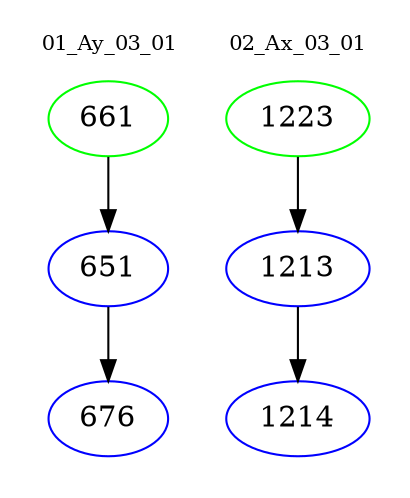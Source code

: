 digraph{
subgraph cluster_0 {
color = white
label = "01_Ay_03_01";
fontsize=10;
T0_661 [label="661", color="green"]
T0_661 -> T0_651 [color="black"]
T0_651 [label="651", color="blue"]
T0_651 -> T0_676 [color="black"]
T0_676 [label="676", color="blue"]
}
subgraph cluster_1 {
color = white
label = "02_Ax_03_01";
fontsize=10;
T1_1223 [label="1223", color="green"]
T1_1223 -> T1_1213 [color="black"]
T1_1213 [label="1213", color="blue"]
T1_1213 -> T1_1214 [color="black"]
T1_1214 [label="1214", color="blue"]
}
}
